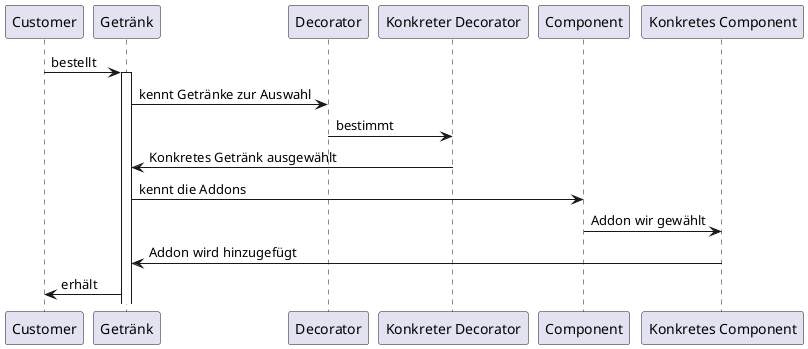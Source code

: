 @startuml bungseinheit 1 Aufgabe 7

Customer -> Getränk ++ : bestellt
Getränk -> Decorator : kennt Getränke zur Auswahl
Decorator -> "Konkreter Decorator" : bestimmt
Getränk <- "Konkreter Decorator" : Konkretes Getränk ausgewählt
Getränk -> Component : kennt die Addons
Component -> "Konkretes Component" : Addon wir gewählt
Getränk <- "Konkretes Component" : Addon wird hinzugefügt
Customer <- Getränk : erhält

@enduml